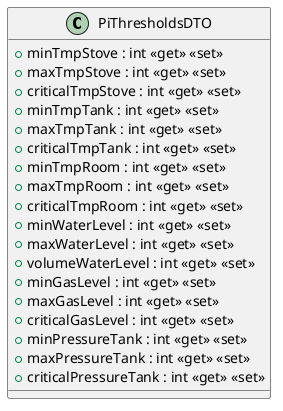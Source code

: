 @startuml
class PiThresholdsDTO {
    + minTmpStove : int <<get>> <<set>>
    + maxTmpStove : int <<get>> <<set>>
    + criticalTmpStove : int <<get>> <<set>>
    + minTmpTank : int <<get>> <<set>>
    + maxTmpTank : int <<get>> <<set>>
    + criticalTmpTank : int <<get>> <<set>>
    + minTmpRoom : int <<get>> <<set>>
    + maxTmpRoom : int <<get>> <<set>>
    + criticalTmpRoom : int <<get>> <<set>>
    + minWaterLevel : int <<get>> <<set>>
    + maxWaterLevel : int <<get>> <<set>>
    + volumeWaterLevel : int <<get>> <<set>>
    + minGasLevel : int <<get>> <<set>>
    + maxGasLevel : int <<get>> <<set>>
    + criticalGasLevel : int <<get>> <<set>>
    + minPressureTank : int <<get>> <<set>>
    + maxPressureTank : int <<get>> <<set>>
    + criticalPressureTank : int <<get>> <<set>>
}
@enduml
